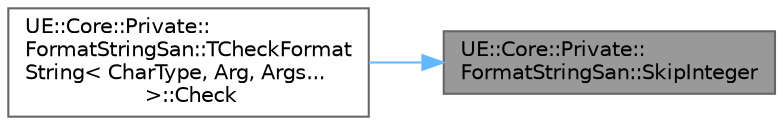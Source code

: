 digraph "UE::Core::Private::FormatStringSan::SkipInteger"
{
 // INTERACTIVE_SVG=YES
 // LATEX_PDF_SIZE
  bgcolor="transparent";
  edge [fontname=Helvetica,fontsize=10,labelfontname=Helvetica,labelfontsize=10];
  node [fontname=Helvetica,fontsize=10,shape=box,height=0.2,width=0.4];
  rankdir="RL";
  Node1 [id="Node000001",label="UE::Core::Private::\lFormatStringSan::SkipInteger",height=0.2,width=0.4,color="gray40", fillcolor="grey60", style="filled", fontcolor="black",tooltip=" "];
  Node1 -> Node2 [id="edge1_Node000001_Node000002",dir="back",color="steelblue1",style="solid",tooltip=" "];
  Node2 [id="Node000002",label="UE::Core::Private::\lFormatStringSan::TCheckFormat\lString\< CharType, Arg, Args...\l \>::Check",height=0.2,width=0.4,color="grey40", fillcolor="white", style="filled",URL="$df/da1/structUE_1_1Core_1_1Private_1_1FormatStringSan_1_1TCheckFormatString_3_01CharType_00_01Arg_00_01Args_8_8_8_01_4.html#aa338e6593af6b85bbb4aa9cf512c15a3",tooltip=" "];
}
